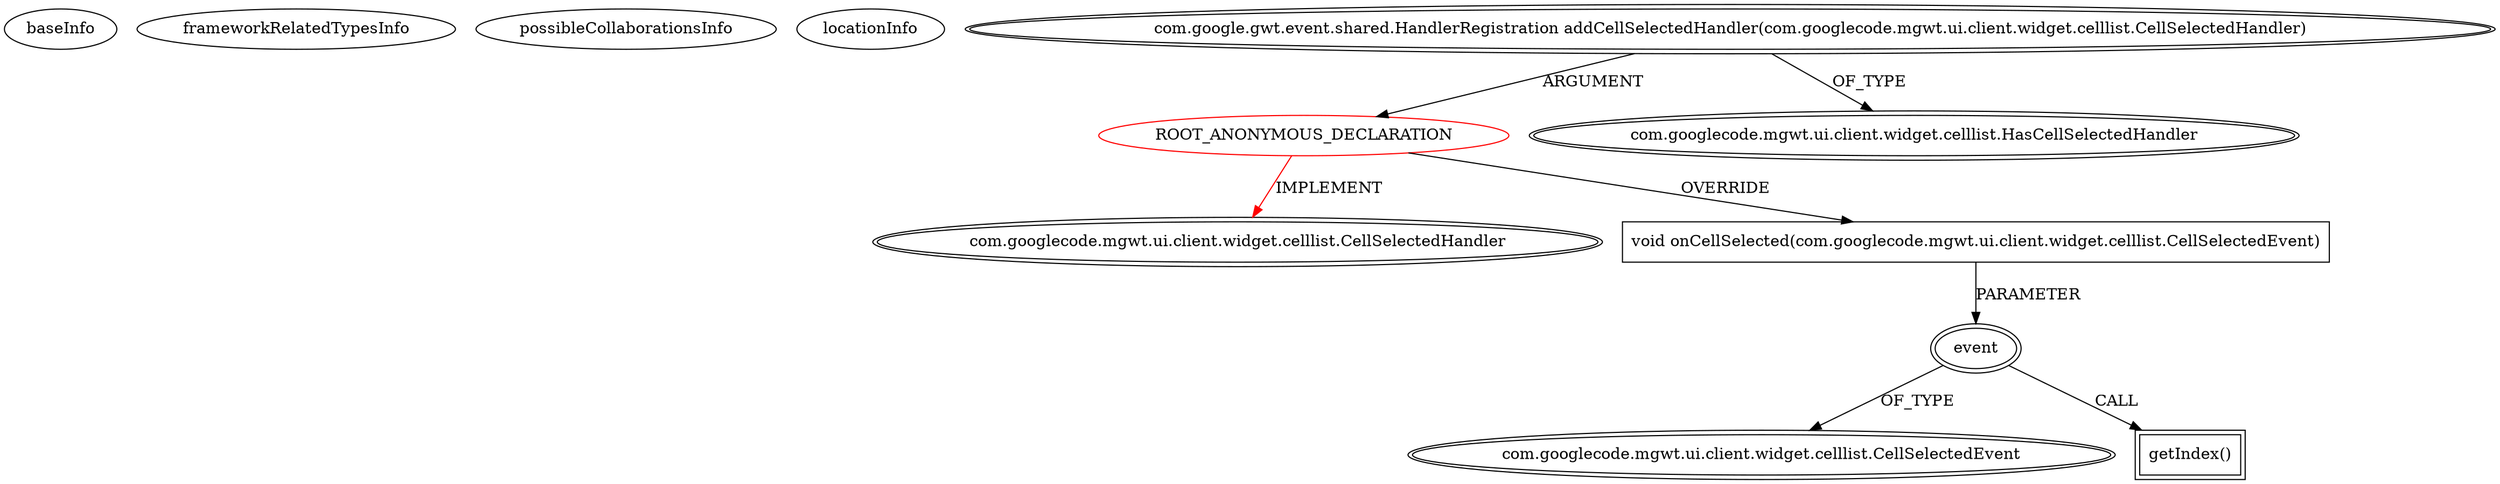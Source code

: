 digraph {
baseInfo[graphId=4373,category="extension_graph",isAnonymous=true,possibleRelation=false]
frameworkRelatedTypesInfo[0="com.googlecode.mgwt.ui.client.widget.celllist.CellSelectedHandler"]
possibleCollaborationsInfo[]
locationInfo[projectName="rjdkolb-jozijug_phonegapdemo",filePath="/rjdkolb-jozijug_phonegapdemo/jozijug_phonegapdemo-master/src/main/java/org/openrap/jozijug/mgwtphonegap/client/activities/UIActivity.java",contextSignature="void start(com.google.gwt.user.client.ui.AcceptsOneWidget,com.google.web.bindery.event.shared.EventBus)",graphId="4373"]
0[label="ROOT_ANONYMOUS_DECLARATION",vertexType="ROOT_ANONYMOUS_DECLARATION",isFrameworkType=false,color=red]
1[label="com.googlecode.mgwt.ui.client.widget.celllist.CellSelectedHandler",vertexType="FRAMEWORK_INTERFACE_TYPE",isFrameworkType=true,peripheries=2]
2[label="com.google.gwt.event.shared.HandlerRegistration addCellSelectedHandler(com.googlecode.mgwt.ui.client.widget.celllist.CellSelectedHandler)",vertexType="OUTSIDE_CALL",isFrameworkType=true,peripheries=2]
3[label="com.googlecode.mgwt.ui.client.widget.celllist.HasCellSelectedHandler",vertexType="FRAMEWORK_INTERFACE_TYPE",isFrameworkType=true,peripheries=2]
4[label="void onCellSelected(com.googlecode.mgwt.ui.client.widget.celllist.CellSelectedEvent)",vertexType="OVERRIDING_METHOD_DECLARATION",isFrameworkType=false,shape=box]
5[label="event",vertexType="PARAMETER_DECLARATION",isFrameworkType=true,peripheries=2]
6[label="com.googlecode.mgwt.ui.client.widget.celllist.CellSelectedEvent",vertexType="FRAMEWORK_CLASS_TYPE",isFrameworkType=true,peripheries=2]
8[label="getIndex()",vertexType="INSIDE_CALL",isFrameworkType=true,peripheries=2,shape=box]
0->1[label="IMPLEMENT",color=red]
2->0[label="ARGUMENT"]
2->3[label="OF_TYPE"]
0->4[label="OVERRIDE"]
5->6[label="OF_TYPE"]
4->5[label="PARAMETER"]
5->8[label="CALL"]
}
